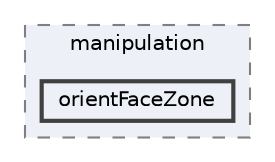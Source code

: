 digraph "applications/utilities/mesh/manipulation/orientFaceZone"
{
 // LATEX_PDF_SIZE
  bgcolor="transparent";
  edge [fontname=Helvetica,fontsize=10,labelfontname=Helvetica,labelfontsize=10];
  node [fontname=Helvetica,fontsize=10,shape=box,height=0.2,width=0.4];
  compound=true
  subgraph clusterdir_15449a1ef4a09517cc5e2efa6b11565e {
    graph [ bgcolor="#edf0f7", pencolor="grey50", label="manipulation", fontname=Helvetica,fontsize=10 style="filled,dashed", URL="dir_15449a1ef4a09517cc5e2efa6b11565e.html",tooltip=""]
  dir_8d92f844ff672c8c5eed96ce7124ebeb [label="orientFaceZone", fillcolor="#edf0f7", color="grey25", style="filled,bold", URL="dir_8d92f844ff672c8c5eed96ce7124ebeb.html",tooltip=""];
  }
}
